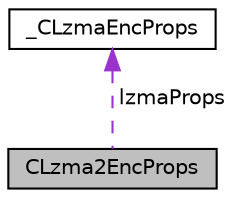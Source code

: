 digraph "CLzma2EncProps"
{
 // LATEX_PDF_SIZE
  edge [fontname="Helvetica",fontsize="10",labelfontname="Helvetica",labelfontsize="10"];
  node [fontname="Helvetica",fontsize="10",shape=record];
  Node1 [label="CLzma2EncProps",height=0.2,width=0.4,color="black", fillcolor="grey75", style="filled", fontcolor="black",tooltip=" "];
  Node2 -> Node1 [dir="back",color="darkorchid3",fontsize="10",style="dashed",label=" lzmaProps" ,fontname="Helvetica"];
  Node2 [label="_CLzmaEncProps",height=0.2,width=0.4,color="black", fillcolor="white", style="filled",URL="$struct___c_lzma_enc_props.html",tooltip=" "];
}
